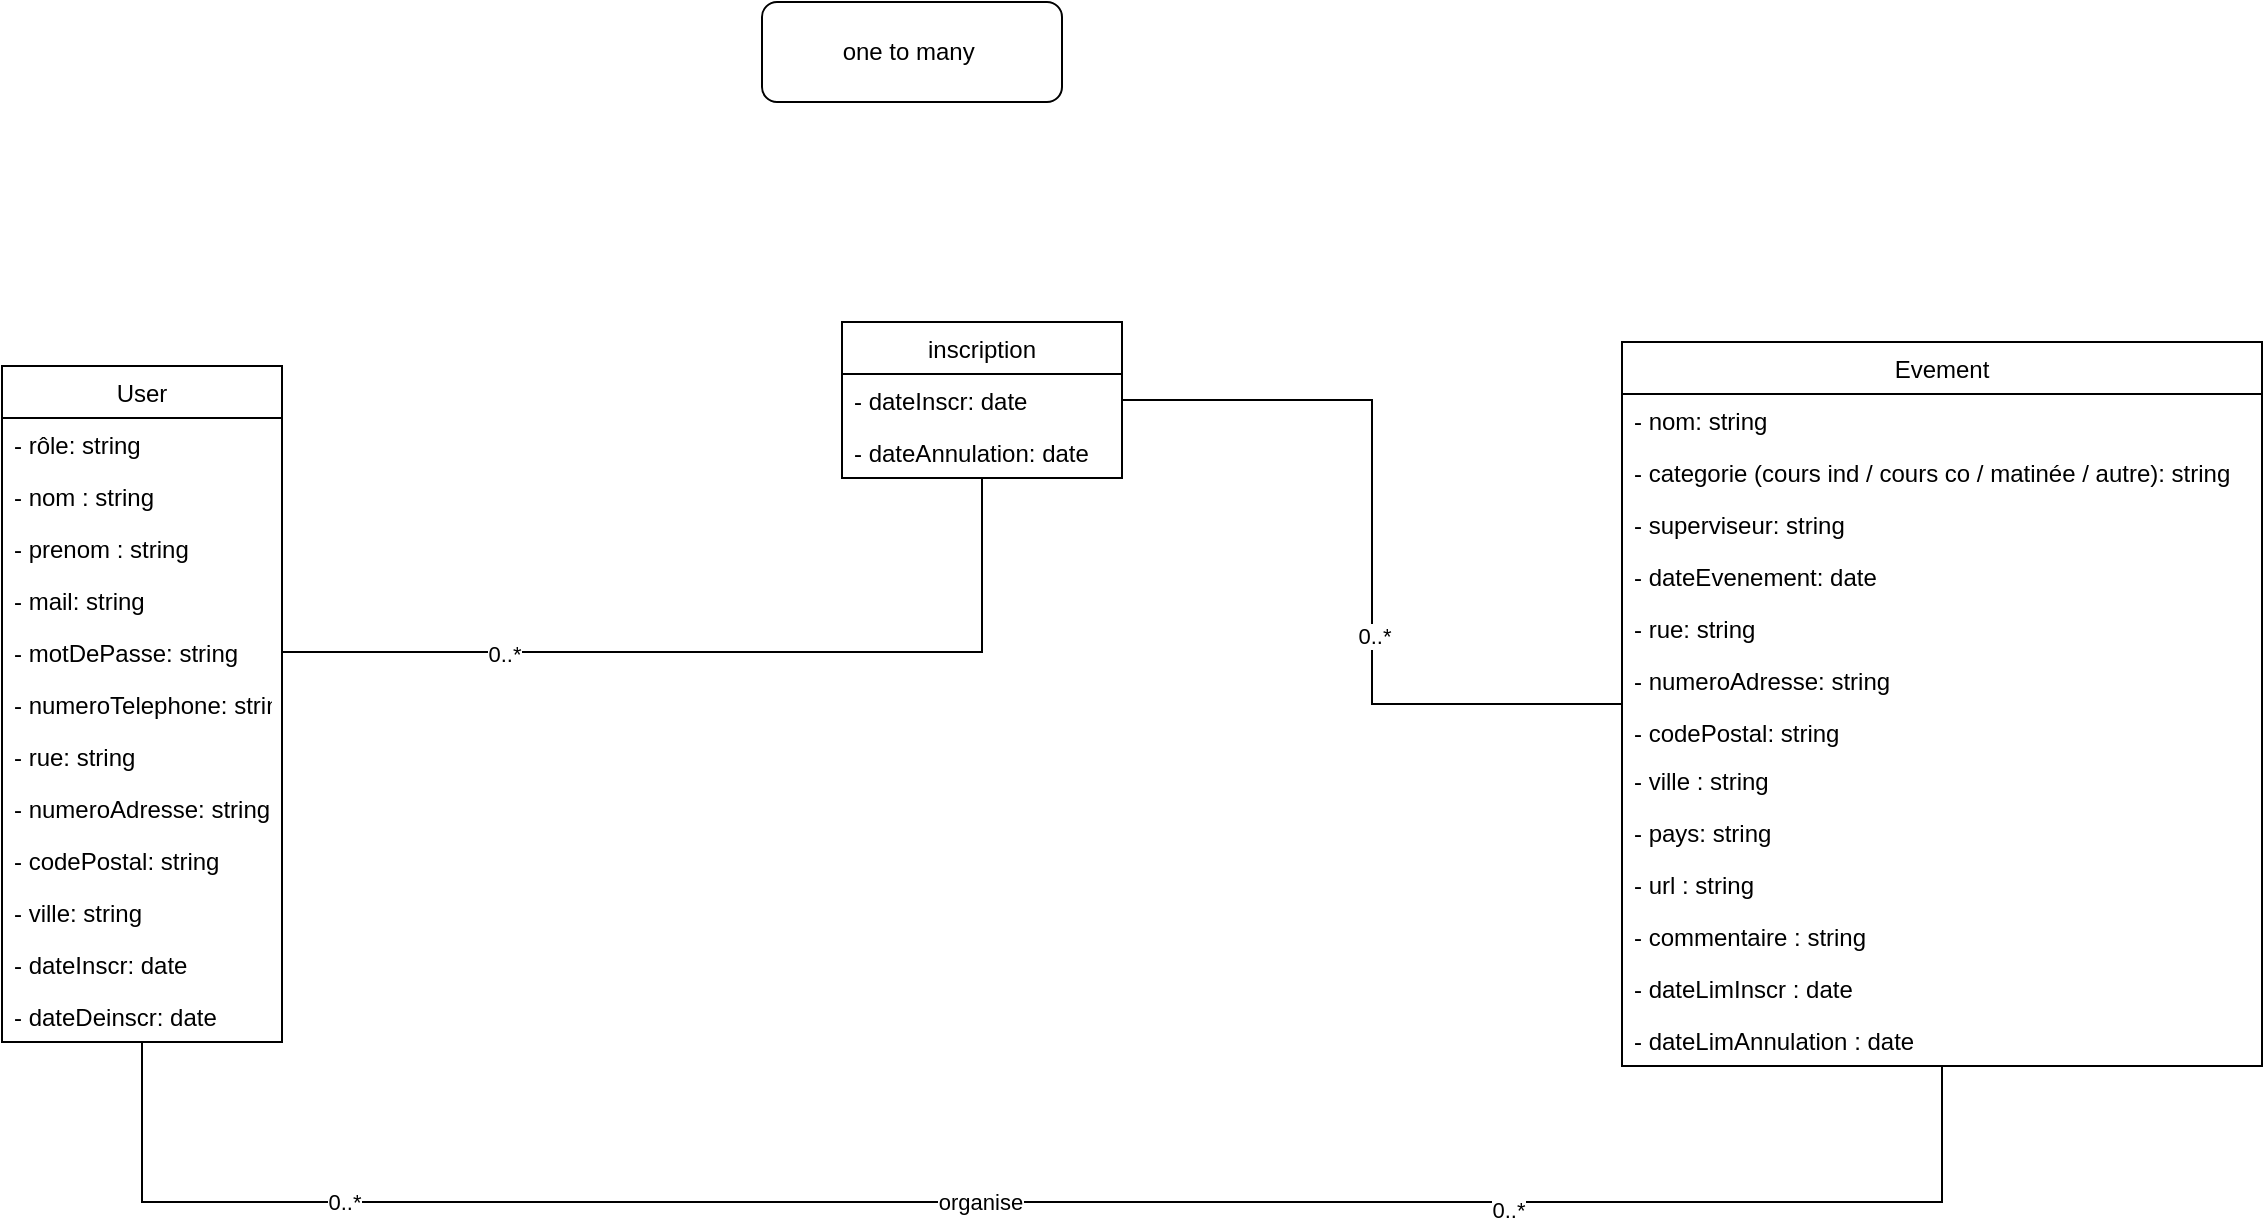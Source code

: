 <mxfile version="21.7.5" type="device">
  <diagram name="Page-1" id="Iy7L7cpcnscOpfLyAVtU">
    <mxGraphModel dx="2245" dy="1989" grid="1" gridSize="10" guides="1" tooltips="1" connect="1" arrows="1" fold="1" page="1" pageScale="1" pageWidth="827" pageHeight="1169" math="0" shadow="0">
      <root>
        <mxCell id="0" />
        <mxCell id="1" parent="0" />
        <mxCell id="1jfpBaDuGVSHQrR1RCC0-6" style="edgeStyle=orthogonalEdgeStyle;rounded=0;orthogonalLoop=1;jettySize=auto;html=1;endArrow=none;endFill=0;" edge="1" parent="1" source="8e4fXHFkqa4a7yyu9ZKx-1" target="8e4fXHFkqa4a7yyu9ZKx-17">
          <mxGeometry relative="1" as="geometry">
            <Array as="points">
              <mxPoint x="-250" y="-280" />
              <mxPoint x="650" y="-280" />
            </Array>
          </mxGeometry>
        </mxCell>
        <mxCell id="1jfpBaDuGVSHQrR1RCC0-7" value="organise" style="edgeLabel;html=1;align=center;verticalAlign=middle;resizable=0;points=[];" vertex="1" connectable="0" parent="1jfpBaDuGVSHQrR1RCC0-6">
          <mxGeometry x="-0.048" relative="1" as="geometry">
            <mxPoint as="offset" />
          </mxGeometry>
        </mxCell>
        <mxCell id="1jfpBaDuGVSHQrR1RCC0-8" value="0..*" style="edgeLabel;html=1;align=center;verticalAlign=middle;resizable=0;points=[];" vertex="1" connectable="0" parent="1jfpBaDuGVSHQrR1RCC0-6">
          <mxGeometry x="-0.656" relative="1" as="geometry">
            <mxPoint as="offset" />
          </mxGeometry>
        </mxCell>
        <mxCell id="1jfpBaDuGVSHQrR1RCC0-9" value="0..*" style="edgeLabel;html=1;align=center;verticalAlign=middle;resizable=0;points=[];" vertex="1" connectable="0" parent="1jfpBaDuGVSHQrR1RCC0-6">
          <mxGeometry x="0.456" y="-4" relative="1" as="geometry">
            <mxPoint as="offset" />
          </mxGeometry>
        </mxCell>
        <mxCell id="8e4fXHFkqa4a7yyu9ZKx-1" value="User" style="swimlane;fontStyle=0;childLayout=stackLayout;horizontal=1;startSize=26;fillColor=none;horizontalStack=0;resizeParent=1;resizeParentMax=0;resizeLast=0;collapsible=1;marginBottom=0;" parent="1" vertex="1">
          <mxGeometry x="-320" y="-698" width="140" height="338" as="geometry" />
        </mxCell>
        <mxCell id="8e4fXHFkqa4a7yyu9ZKx-2" value="- rôle: string" style="text;strokeColor=none;fillColor=none;align=left;verticalAlign=top;spacingLeft=4;spacingRight=4;overflow=hidden;rotatable=0;points=[[0,0.5],[1,0.5]];portConstraint=eastwest;" parent="8e4fXHFkqa4a7yyu9ZKx-1" vertex="1">
          <mxGeometry y="26" width="140" height="26" as="geometry" />
        </mxCell>
        <mxCell id="8e4fXHFkqa4a7yyu9ZKx-40" value="- nom : string" style="text;strokeColor=none;fillColor=none;align=left;verticalAlign=top;spacingLeft=4;spacingRight=4;overflow=hidden;rotatable=0;points=[[0,0.5],[1,0.5]];portConstraint=eastwest;" parent="8e4fXHFkqa4a7yyu9ZKx-1" vertex="1">
          <mxGeometry y="52" width="140" height="26" as="geometry" />
        </mxCell>
        <mxCell id="8e4fXHFkqa4a7yyu9ZKx-3" value="- prenom : string" style="text;strokeColor=none;fillColor=none;align=left;verticalAlign=top;spacingLeft=4;spacingRight=4;overflow=hidden;rotatable=0;points=[[0,0.5],[1,0.5]];portConstraint=eastwest;" parent="8e4fXHFkqa4a7yyu9ZKx-1" vertex="1">
          <mxGeometry y="78" width="140" height="26" as="geometry" />
        </mxCell>
        <mxCell id="8e4fXHFkqa4a7yyu9ZKx-10" value="- mail: string" style="text;strokeColor=none;fillColor=none;align=left;verticalAlign=top;spacingLeft=4;spacingRight=4;overflow=hidden;rotatable=0;points=[[0,0.5],[1,0.5]];portConstraint=eastwest;" parent="8e4fXHFkqa4a7yyu9ZKx-1" vertex="1">
          <mxGeometry y="104" width="140" height="26" as="geometry" />
        </mxCell>
        <mxCell id="8e4fXHFkqa4a7yyu9ZKx-16" value="- motDePasse: string" style="text;strokeColor=none;fillColor=none;align=left;verticalAlign=top;spacingLeft=4;spacingRight=4;overflow=hidden;rotatable=0;points=[[0,0.5],[1,0.5]];portConstraint=eastwest;" parent="8e4fXHFkqa4a7yyu9ZKx-1" vertex="1">
          <mxGeometry y="130" width="140" height="26" as="geometry" />
        </mxCell>
        <mxCell id="8e4fXHFkqa4a7yyu9ZKx-11" value="- numeroTelephone: string" style="text;strokeColor=none;fillColor=none;align=left;verticalAlign=top;spacingLeft=4;spacingRight=4;overflow=hidden;rotatable=0;points=[[0,0.5],[1,0.5]];portConstraint=eastwest;" parent="8e4fXHFkqa4a7yyu9ZKx-1" vertex="1">
          <mxGeometry y="156" width="140" height="26" as="geometry" />
        </mxCell>
        <mxCell id="8e4fXHFkqa4a7yyu9ZKx-12" value="- rue: string" style="text;strokeColor=none;fillColor=none;align=left;verticalAlign=top;spacingLeft=4;spacingRight=4;overflow=hidden;rotatable=0;points=[[0,0.5],[1,0.5]];portConstraint=eastwest;" parent="8e4fXHFkqa4a7yyu9ZKx-1" vertex="1">
          <mxGeometry y="182" width="140" height="26" as="geometry" />
        </mxCell>
        <mxCell id="8e4fXHFkqa4a7yyu9ZKx-13" value="- numeroAdresse: string" style="text;strokeColor=none;fillColor=none;align=left;verticalAlign=top;spacingLeft=4;spacingRight=4;overflow=hidden;rotatable=0;points=[[0,0.5],[1,0.5]];portConstraint=eastwest;" parent="8e4fXHFkqa4a7yyu9ZKx-1" vertex="1">
          <mxGeometry y="208" width="140" height="26" as="geometry" />
        </mxCell>
        <mxCell id="8e4fXHFkqa4a7yyu9ZKx-14" value="- codePostal: string" style="text;strokeColor=none;fillColor=none;align=left;verticalAlign=top;spacingLeft=4;spacingRight=4;overflow=hidden;rotatable=0;points=[[0,0.5],[1,0.5]];portConstraint=eastwest;" parent="8e4fXHFkqa4a7yyu9ZKx-1" vertex="1">
          <mxGeometry y="234" width="140" height="26" as="geometry" />
        </mxCell>
        <mxCell id="8e4fXHFkqa4a7yyu9ZKx-15" value="- ville: string" style="text;strokeColor=none;fillColor=none;align=left;verticalAlign=top;spacingLeft=4;spacingRight=4;overflow=hidden;rotatable=0;points=[[0,0.5],[1,0.5]];portConstraint=eastwest;" parent="8e4fXHFkqa4a7yyu9ZKx-1" vertex="1">
          <mxGeometry y="260" width="140" height="26" as="geometry" />
        </mxCell>
        <mxCell id="1jfpBaDuGVSHQrR1RCC0-4" value="- dateInscr: date " style="text;strokeColor=none;fillColor=none;align=left;verticalAlign=top;spacingLeft=4;spacingRight=4;overflow=hidden;rotatable=0;points=[[0,0.5],[1,0.5]];portConstraint=eastwest;" vertex="1" parent="8e4fXHFkqa4a7yyu9ZKx-1">
          <mxGeometry y="286" width="140" height="26" as="geometry" />
        </mxCell>
        <mxCell id="1jfpBaDuGVSHQrR1RCC0-5" value="- dateDeinscr: date " style="text;strokeColor=none;fillColor=none;align=left;verticalAlign=top;spacingLeft=4;spacingRight=4;overflow=hidden;rotatable=0;points=[[0,0.5],[1,0.5]];portConstraint=eastwest;" vertex="1" parent="8e4fXHFkqa4a7yyu9ZKx-1">
          <mxGeometry y="312" width="140" height="26" as="geometry" />
        </mxCell>
        <mxCell id="8e4fXHFkqa4a7yyu9ZKx-17" value="Evement" style="swimlane;fontStyle=0;childLayout=stackLayout;horizontal=1;startSize=26;fillColor=none;horizontalStack=0;resizeParent=1;resizeParentMax=0;resizeLast=0;collapsible=1;marginBottom=0;" parent="1" vertex="1">
          <mxGeometry x="490" y="-710" width="320" height="362" as="geometry" />
        </mxCell>
        <mxCell id="8e4fXHFkqa4a7yyu9ZKx-18" value="- nom: string" style="text;strokeColor=none;fillColor=none;align=left;verticalAlign=top;spacingLeft=4;spacingRight=4;overflow=hidden;rotatable=0;points=[[0,0.5],[1,0.5]];portConstraint=eastwest;" parent="8e4fXHFkqa4a7yyu9ZKx-17" vertex="1">
          <mxGeometry y="26" width="320" height="26" as="geometry" />
        </mxCell>
        <mxCell id="8e4fXHFkqa4a7yyu9ZKx-28" value="- categorie (cours ind / cours co / matinée / autre): string" style="text;strokeColor=none;fillColor=none;align=left;verticalAlign=top;spacingLeft=4;spacingRight=4;overflow=hidden;rotatable=0;points=[[0,0.5],[1,0.5]];portConstraint=eastwest;" parent="8e4fXHFkqa4a7yyu9ZKx-17" vertex="1">
          <mxGeometry y="52" width="320" height="26" as="geometry" />
        </mxCell>
        <mxCell id="8e4fXHFkqa4a7yyu9ZKx-19" value="- superviseur: string" style="text;strokeColor=none;fillColor=none;align=left;verticalAlign=top;spacingLeft=4;spacingRight=4;overflow=hidden;rotatable=0;points=[[0,0.5],[1,0.5]];portConstraint=eastwest;" parent="8e4fXHFkqa4a7yyu9ZKx-17" vertex="1">
          <mxGeometry y="78" width="320" height="26" as="geometry" />
        </mxCell>
        <mxCell id="8e4fXHFkqa4a7yyu9ZKx-21" value="- dateEvenement: date" style="text;strokeColor=none;fillColor=none;align=left;verticalAlign=top;spacingLeft=4;spacingRight=4;overflow=hidden;rotatable=0;points=[[0,0.5],[1,0.5]];portConstraint=eastwest;" parent="8e4fXHFkqa4a7yyu9ZKx-17" vertex="1">
          <mxGeometry y="104" width="320" height="26" as="geometry" />
        </mxCell>
        <mxCell id="8e4fXHFkqa4a7yyu9ZKx-22" value="- rue: string" style="text;strokeColor=none;fillColor=none;align=left;verticalAlign=top;spacingLeft=4;spacingRight=4;overflow=hidden;rotatable=0;points=[[0,0.5],[1,0.5]];portConstraint=eastwest;" parent="8e4fXHFkqa4a7yyu9ZKx-17" vertex="1">
          <mxGeometry y="130" width="320" height="26" as="geometry" />
        </mxCell>
        <mxCell id="8e4fXHFkqa4a7yyu9ZKx-23" value="- numeroAdresse: string" style="text;strokeColor=none;fillColor=none;align=left;verticalAlign=top;spacingLeft=4;spacingRight=4;overflow=hidden;rotatable=0;points=[[0,0.5],[1,0.5]];portConstraint=eastwest;" parent="8e4fXHFkqa4a7yyu9ZKx-17" vertex="1">
          <mxGeometry y="156" width="320" height="26" as="geometry" />
        </mxCell>
        <mxCell id="8e4fXHFkqa4a7yyu9ZKx-24" value="- codePostal: string" style="text;strokeColor=none;fillColor=none;align=left;verticalAlign=top;spacingLeft=4;spacingRight=4;overflow=hidden;rotatable=0;points=[[0,0.5],[1,0.5]];portConstraint=eastwest;" parent="8e4fXHFkqa4a7yyu9ZKx-17" vertex="1">
          <mxGeometry y="182" width="320" height="24" as="geometry" />
        </mxCell>
        <mxCell id="8e4fXHFkqa4a7yyu9ZKx-25" value="- ville : string" style="text;strokeColor=none;fillColor=none;align=left;verticalAlign=top;spacingLeft=4;spacingRight=4;overflow=hidden;rotatable=0;points=[[0,0.5],[1,0.5]];portConstraint=eastwest;" parent="8e4fXHFkqa4a7yyu9ZKx-17" vertex="1">
          <mxGeometry y="206" width="320" height="26" as="geometry" />
        </mxCell>
        <mxCell id="8e4fXHFkqa4a7yyu9ZKx-27" value="- pays: string" style="text;strokeColor=none;fillColor=none;align=left;verticalAlign=top;spacingLeft=4;spacingRight=4;overflow=hidden;rotatable=0;points=[[0,0.5],[1,0.5]];portConstraint=eastwest;" parent="8e4fXHFkqa4a7yyu9ZKx-17" vertex="1">
          <mxGeometry y="232" width="320" height="26" as="geometry" />
        </mxCell>
        <mxCell id="8e4fXHFkqa4a7yyu9ZKx-20" value="- url : string " style="text;strokeColor=none;fillColor=none;align=left;verticalAlign=top;spacingLeft=4;spacingRight=4;overflow=hidden;rotatable=0;points=[[0,0.5],[1,0.5]];portConstraint=eastwest;" parent="8e4fXHFkqa4a7yyu9ZKx-17" vertex="1">
          <mxGeometry y="258" width="320" height="26" as="geometry" />
        </mxCell>
        <mxCell id="8e4fXHFkqa4a7yyu9ZKx-26" value="- commentaire : string " style="text;strokeColor=none;fillColor=none;align=left;verticalAlign=top;spacingLeft=4;spacingRight=4;overflow=hidden;rotatable=0;points=[[0,0.5],[1,0.5]];portConstraint=eastwest;" parent="8e4fXHFkqa4a7yyu9ZKx-17" vertex="1">
          <mxGeometry y="284" width="320" height="26" as="geometry" />
        </mxCell>
        <mxCell id="s2HFydGloNp6OTIGIT4x-1" value="- dateLimInscr : date" style="text;strokeColor=none;fillColor=none;align=left;verticalAlign=top;spacingLeft=4;spacingRight=4;overflow=hidden;rotatable=0;points=[[0,0.5],[1,0.5]];portConstraint=eastwest;" parent="8e4fXHFkqa4a7yyu9ZKx-17" vertex="1">
          <mxGeometry y="310" width="320" height="26" as="geometry" />
        </mxCell>
        <mxCell id="s2HFydGloNp6OTIGIT4x-2" value="- dateLimAnnulation : date" style="text;strokeColor=none;fillColor=none;align=left;verticalAlign=top;spacingLeft=4;spacingRight=4;overflow=hidden;rotatable=0;points=[[0,0.5],[1,0.5]];portConstraint=eastwest;" parent="8e4fXHFkqa4a7yyu9ZKx-17" vertex="1">
          <mxGeometry y="336" width="320" height="26" as="geometry" />
        </mxCell>
        <mxCell id="8e4fXHFkqa4a7yyu9ZKx-51" style="edgeStyle=orthogonalEdgeStyle;rounded=0;orthogonalLoop=1;jettySize=auto;html=1;endArrow=none;endFill=0;" parent="1" source="8e4fXHFkqa4a7yyu9ZKx-41" target="8e4fXHFkqa4a7yyu9ZKx-17" edge="1">
          <mxGeometry relative="1" as="geometry" />
        </mxCell>
        <mxCell id="8e4fXHFkqa4a7yyu9ZKx-54" value="0..*" style="edgeLabel;html=1;align=center;verticalAlign=middle;resizable=0;points=[];" parent="8e4fXHFkqa4a7yyu9ZKx-51" vertex="1" connectable="0">
          <mxGeometry x="0.209" y="1" relative="1" as="geometry">
            <mxPoint as="offset" />
          </mxGeometry>
        </mxCell>
        <mxCell id="8e4fXHFkqa4a7yyu9ZKx-41" value="inscription" style="swimlane;fontStyle=0;childLayout=stackLayout;horizontal=1;startSize=26;fillColor=none;horizontalStack=0;resizeParent=1;resizeParentMax=0;resizeLast=0;collapsible=1;marginBottom=0;" parent="1" vertex="1">
          <mxGeometry x="100" y="-720" width="140" height="78" as="geometry" />
        </mxCell>
        <mxCell id="8e4fXHFkqa4a7yyu9ZKx-42" value="- dateInscr: date" style="text;strokeColor=none;fillColor=none;align=left;verticalAlign=top;spacingLeft=4;spacingRight=4;overflow=hidden;rotatable=0;points=[[0,0.5],[1,0.5]];portConstraint=eastwest;" parent="8e4fXHFkqa4a7yyu9ZKx-41" vertex="1">
          <mxGeometry y="26" width="140" height="26" as="geometry" />
        </mxCell>
        <mxCell id="1jfpBaDuGVSHQrR1RCC0-10" value="- dateAnnulation: date" style="text;strokeColor=none;fillColor=none;align=left;verticalAlign=top;spacingLeft=4;spacingRight=4;overflow=hidden;rotatable=0;points=[[0,0.5],[1,0.5]];portConstraint=eastwest;" vertex="1" parent="8e4fXHFkqa4a7yyu9ZKx-41">
          <mxGeometry y="52" width="140" height="26" as="geometry" />
        </mxCell>
        <mxCell id="8e4fXHFkqa4a7yyu9ZKx-49" style="edgeStyle=orthogonalEdgeStyle;rounded=0;orthogonalLoop=1;jettySize=auto;html=1;endArrow=none;endFill=0;" parent="1" source="8e4fXHFkqa4a7yyu9ZKx-16" target="8e4fXHFkqa4a7yyu9ZKx-41" edge="1">
          <mxGeometry relative="1" as="geometry" />
        </mxCell>
        <mxCell id="8e4fXHFkqa4a7yyu9ZKx-53" value="0..*" style="edgeLabel;html=1;align=center;verticalAlign=middle;resizable=0;points=[];" parent="8e4fXHFkqa4a7yyu9ZKx-49" vertex="1" connectable="0">
          <mxGeometry x="-0.494" y="-1" relative="1" as="geometry">
            <mxPoint as="offset" />
          </mxGeometry>
        </mxCell>
        <mxCell id="C5yOf2NxQliLe9P0wbea-1" value="one to many&amp;nbsp;" style="rounded=1;whiteSpace=wrap;html=1;" parent="1" vertex="1">
          <mxGeometry x="60" y="-880" width="150" height="50" as="geometry" />
        </mxCell>
      </root>
    </mxGraphModel>
  </diagram>
</mxfile>
